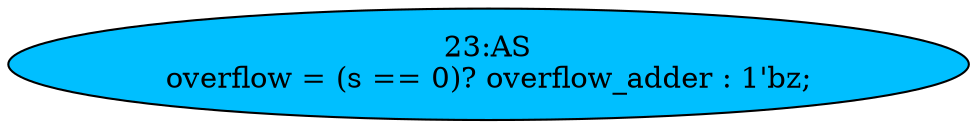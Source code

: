 strict digraph "" {
	node [label="\N"];
	"23:AS"	[ast="<pyverilog.vparser.ast.Assign object at 0x7ff8cf9a4f90>",
		def_var="['overflow']",
		fillcolor=deepskyblue,
		label="23:AS
overflow = (s == 0)? overflow_adder : 1'bz;",
		statements="[]",
		style=filled,
		typ=Assign,
		use_var="['s', 'overflow_adder']"];
}
